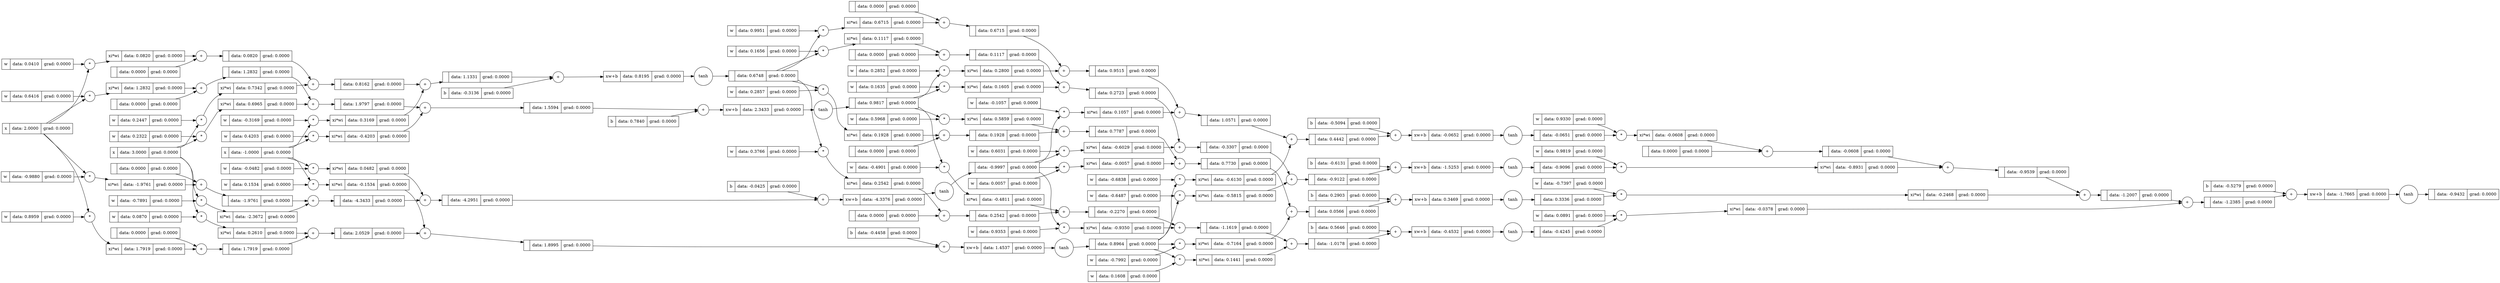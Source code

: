 digraph {
rankdir="LR"
node [shape=record]
    0 [label="{ w | data: 0.0410 | grad: 0.0000 }"]
    1 [label="{ w | data: 0.2447 | grad: 0.0000 }"]
    2 [label="{ w | data: -0.3169 | grad: 0.0000 }"]
    3 [label="{ b | data: -0.3136 | grad: 0.0000 }"]
    4 [label="{ w | data: 0.6416 | grad: 0.0000 }"]
    5 [label="{ w | data: 0.2322 | grad: 0.0000 }"]
    6 [label="{ w | data: 0.4203 | grad: 0.0000 }"]
    7 [label="{ b | data: 0.7840 | grad: 0.0000 }"]
    8 [label="{ w | data: -0.9880 | grad: 0.0000 }"]
    9 [label="{ w | data: -0.7891 | grad: 0.0000 }"]
    10 [label="{ w | data: -0.0482 | grad: 0.0000 }"]
    11 [label="{ b | data: -0.0425 | grad: 0.0000 }"]
    12 [label="{ w | data: 0.8959 | grad: 0.0000 }"]
    13 [label="{ w | data: 0.0870 | grad: 0.0000 }"]
    14 [label="{ w | data: 0.1534 | grad: 0.0000 }"]
    15 [label="{ b | data: -0.4458 | grad: 0.0000 }"]
    16 [label="{ w | data: 0.9951 | grad: 0.0000 }"]
    17 [label="{ w | data: 0.2852 | grad: 0.0000 }"]
    18 [label="{ w | data: -0.1057 | grad: 0.0000 }"]
    19 [label="{ w | data: -0.6838 | grad: 0.0000 }"]
    20 [label="{ b | data: -0.5094 | grad: 0.0000 }"]
    21 [label="{ w | data: 0.1656 | grad: 0.0000 }"]
    22 [label="{ w | data: 0.1635 | grad: 0.0000 }"]
    23 [label="{ w | data: 0.6031 | grad: 0.0000 }"]
    24 [label="{ w | data: -0.6487 | grad: 0.0000 }"]
    25 [label="{ b | data: -0.6131 | grad: 0.0000 }"]
    26 [label="{ w | data: 0.2857 | grad: 0.0000 }"]
    27 [label="{ w | data: 0.5968 | grad: 0.0000 }"]
    28 [label="{ w | data: 0.0057 | grad: 0.0000 }"]
    29 [label="{ w | data: -0.7992 | grad: 0.0000 }"]
    30 [label="{ b | data: 0.2903 | grad: 0.0000 }"]
    31 [label="{ w | data: 0.3766 | grad: 0.0000 }"]
    32 [label="{ w | data: -0.4901 | grad: 0.0000 }"]
    33 [label="{ w | data: 0.9353 | grad: 0.0000 }"]
    34 [label="{ w | data: 0.1608 | grad: 0.0000 }"]
    35 [label="{ b | data: 0.5646 | grad: 0.0000 }"]
    36 [label="{ w | data: 0.9330 | grad: 0.0000 }"]
    37 [label="{ w | data: 0.9819 | grad: 0.0000 }"]
    38 [label="{ w | data: -0.7397 | grad: 0.0000 }"]
    39 [label="{ w | data: 0.0891 | grad: 0.0000 }"]
    40 [label="{ b | data: -0.5279 | grad: 0.0000 }"]
    41 [label="{ x | data: 2.0000 | grad: 0.0000 }"]
    42 [label="{ x | data: 3.0000 | grad: 0.0000 }"]
    43 [label="{ x | data: -1.0000 | grad: 0.0000 }"]
    44 [label="{  | data: 0.0000 | grad: 0.0000 }"]
    45 [label="{ xi*wi | data: 0.0820 | grad: 0.0000 }"]
    45999 [label="*" shape=circle]
    46 [label="{  | data: 0.0820 | grad: 0.0000 }"]
    46999 [label="+" shape=circle]
    47 [label="{ xi*wi | data: 0.7342 | grad: 0.0000 }"]
    47999 [label="*" shape=circle]
    48 [label="{  | data: 0.8162 | grad: 0.0000 }"]
    48999 [label="+" shape=circle]
    49 [label="{ xi*wi | data: 0.3169 | grad: 0.0000 }"]
    49999 [label="*" shape=circle]
    50 [label="{  | data: 1.1331 | grad: 0.0000 }"]
    50999 [label="+" shape=circle]
    51 [label="{ xw+b | data: 0.8195 | grad: 0.0000 }"]
    51999 [label="+" shape=circle]
    52 [label="{  | data: 0.6748 | grad: 0.0000 }"]
    52999 [label="tanh" shape=circle]
    53 [label="{  | data: 0.0000 | grad: 0.0000 }"]
    54 [label="{ xi*wi | data: 1.2832 | grad: 0.0000 }"]
    54999 [label="*" shape=circle]
    55 [label="{  | data: 1.2832 | grad: 0.0000 }"]
    55999 [label="+" shape=circle]
    56 [label="{ xi*wi | data: 0.6965 | grad: 0.0000 }"]
    56999 [label="*" shape=circle]
    57 [label="{  | data: 1.9797 | grad: 0.0000 }"]
    57999 [label="+" shape=circle]
    58 [label="{ xi*wi | data: -0.4203 | grad: 0.0000 }"]
    58999 [label="*" shape=circle]
    59 [label="{  | data: 1.5594 | grad: 0.0000 }"]
    59999 [label="+" shape=circle]
    60 [label="{ xw+b | data: 2.3433 | grad: 0.0000 }"]
    60999 [label="+" shape=circle]
    61 [label="{  | data: 0.9817 | grad: 0.0000 }"]
    61999 [label="tanh" shape=circle]
    62 [label="{  | data: 0.0000 | grad: 0.0000 }"]
    63 [label="{ xi*wi | data: -1.9761 | grad: 0.0000 }"]
    63999 [label="*" shape=circle]
    64 [label="{  | data: -1.9761 | grad: 0.0000 }"]
    64999 [label="+" shape=circle]
    65 [label="{ xi*wi | data: -2.3672 | grad: 0.0000 }"]
    65999 [label="*" shape=circle]
    66 [label="{  | data: -4.3433 | grad: 0.0000 }"]
    66999 [label="+" shape=circle]
    67 [label="{ xi*wi | data: 0.0482 | grad: 0.0000 }"]
    67999 [label="*" shape=circle]
    68 [label="{  | data: -4.2951 | grad: 0.0000 }"]
    68999 [label="+" shape=circle]
    69 [label="{ xw+b | data: -4.3376 | grad: 0.0000 }"]
    69999 [label="+" shape=circle]
    70 [label="{  | data: -0.9997 | grad: 0.0000 }"]
    70999 [label="tanh" shape=circle]
    71 [label="{  | data: 0.0000 | grad: 0.0000 }"]
    72 [label="{ xi*wi | data: 1.7919 | grad: 0.0000 }"]
    72999 [label="*" shape=circle]
    73 [label="{  | data: 1.7919 | grad: 0.0000 }"]
    73999 [label="+" shape=circle]
    74 [label="{ xi*wi | data: 0.2610 | grad: 0.0000 }"]
    74999 [label="*" shape=circle]
    75 [label="{  | data: 2.0529 | grad: 0.0000 }"]
    75999 [label="+" shape=circle]
    76 [label="{ xi*wi | data: -0.1534 | grad: 0.0000 }"]
    76999 [label="*" shape=circle]
    77 [label="{  | data: 1.8995 | grad: 0.0000 }"]
    77999 [label="+" shape=circle]
    78 [label="{ xw+b | data: 1.4537 | grad: 0.0000 }"]
    78999 [label="+" shape=circle]
    79 [label="{  | data: 0.8964 | grad: 0.0000 }"]
    79999 [label="tanh" shape=circle]
    80 [label="{  | data: 0.0000 | grad: 0.0000 }"]
    81 [label="{ xi*wi | data: 0.6715 | grad: 0.0000 }"]
    81999 [label="*" shape=circle]
    82 [label="{  | data: 0.6715 | grad: 0.0000 }"]
    82999 [label="+" shape=circle]
    83 [label="{ xi*wi | data: 0.2800 | grad: 0.0000 }"]
    83999 [label="*" shape=circle]
    84 [label="{  | data: 0.9515 | grad: 0.0000 }"]
    84999 [label="+" shape=circle]
    85 [label="{ xi*wi | data: 0.1057 | grad: 0.0000 }"]
    85999 [label="*" shape=circle]
    86 [label="{  | data: 1.0571 | grad: 0.0000 }"]
    86999 [label="+" shape=circle]
    87 [label="{ xi*wi | data: -0.6130 | grad: 0.0000 }"]
    87999 [label="*" shape=circle]
    88 [label="{  | data: 0.4442 | grad: 0.0000 }"]
    88999 [label="+" shape=circle]
    89 [label="{ xw+b | data: -0.0652 | grad: 0.0000 }"]
    89999 [label="+" shape=circle]
    90 [label="{  | data: -0.0651 | grad: 0.0000 }"]
    90999 [label="tanh" shape=circle]
    91 [label="{  | data: 0.0000 | grad: 0.0000 }"]
    92 [label="{ xi*wi | data: 0.1117 | grad: 0.0000 }"]
    92999 [label="*" shape=circle]
    93 [label="{  | data: 0.1117 | grad: 0.0000 }"]
    93999 [label="+" shape=circle]
    94 [label="{ xi*wi | data: 0.1605 | grad: 0.0000 }"]
    94999 [label="*" shape=circle]
    95 [label="{  | data: 0.2723 | grad: 0.0000 }"]
    95999 [label="+" shape=circle]
    96 [label="{ xi*wi | data: -0.6029 | grad: 0.0000 }"]
    96999 [label="*" shape=circle]
    97 [label="{  | data: -0.3307 | grad: 0.0000 }"]
    97999 [label="+" shape=circle]
    98 [label="{ xi*wi | data: -0.5815 | grad: 0.0000 }"]
    98999 [label="*" shape=circle]
    99 [label="{  | data: -0.9122 | grad: 0.0000 }"]
    99999 [label="+" shape=circle]
    100 [label="{ xw+b | data: -1.5253 | grad: 0.0000 }"]
    100999 [label="+" shape=circle]
    101 [label="{  | data: -0.9096 | grad: 0.0000 }"]
    101999 [label="tanh" shape=circle]
    102 [label="{  | data: 0.0000 | grad: 0.0000 }"]
    103 [label="{ xi*wi | data: 0.1928 | grad: 0.0000 }"]
    103999 [label="*" shape=circle]
    104 [label="{  | data: 0.1928 | grad: 0.0000 }"]
    104999 [label="+" shape=circle]
    105 [label="{ xi*wi | data: 0.5859 | grad: 0.0000 }"]
    105999 [label="*" shape=circle]
    106 [label="{  | data: 0.7787 | grad: 0.0000 }"]
    106999 [label="+" shape=circle]
    107 [label="{ xi*wi | data: -0.0057 | grad: 0.0000 }"]
    107999 [label="*" shape=circle]
    108 [label="{  | data: 0.7730 | grad: 0.0000 }"]
    108999 [label="+" shape=circle]
    109 [label="{ xi*wi | data: -0.7164 | grad: 0.0000 }"]
    109999 [label="*" shape=circle]
    110 [label="{  | data: 0.0566 | grad: 0.0000 }"]
    110999 [label="+" shape=circle]
    111 [label="{ xw+b | data: 0.3469 | grad: 0.0000 }"]
    111999 [label="+" shape=circle]
    112 [label="{  | data: 0.3336 | grad: 0.0000 }"]
    112999 [label="tanh" shape=circle]
    113 [label="{  | data: 0.0000 | grad: 0.0000 }"]
    114 [label="{ xi*wi | data: 0.2542 | grad: 0.0000 }"]
    114999 [label="*" shape=circle]
    115 [label="{  | data: 0.2542 | grad: 0.0000 }"]
    115999 [label="+" shape=circle]
    116 [label="{ xi*wi | data: -0.4811 | grad: 0.0000 }"]
    116999 [label="*" shape=circle]
    117 [label="{  | data: -0.2270 | grad: 0.0000 }"]
    117999 [label="+" shape=circle]
    118 [label="{ xi*wi | data: -0.9350 | grad: 0.0000 }"]
    118999 [label="*" shape=circle]
    119 [label="{  | data: -1.1619 | grad: 0.0000 }"]
    119999 [label="+" shape=circle]
    120 [label="{ xi*wi | data: 0.1441 | grad: 0.0000 }"]
    120999 [label="*" shape=circle]
    121 [label="{  | data: -1.0178 | grad: 0.0000 }"]
    121999 [label="+" shape=circle]
    122 [label="{ xw+b | data: -0.4532 | grad: 0.0000 }"]
    122999 [label="+" shape=circle]
    123 [label="{  | data: -0.4245 | grad: 0.0000 }"]
    123999 [label="tanh" shape=circle]
    124 [label="{  | data: 0.0000 | grad: 0.0000 }"]
    125 [label="{ xi*wi | data: -0.0608 | grad: 0.0000 }"]
    125999 [label="*" shape=circle]
    126 [label="{  | data: -0.0608 | grad: 0.0000 }"]
    126999 [label="+" shape=circle]
    127 [label="{ xi*wi | data: -0.8931 | grad: 0.0000 }"]
    127999 [label="*" shape=circle]
    128 [label="{  | data: -0.9539 | grad: 0.0000 }"]
    128999 [label="+" shape=circle]
    129 [label="{ xi*wi | data: -0.2468 | grad: 0.0000 }"]
    129999 [label="*" shape=circle]
    130 [label="{  | data: -1.2007 | grad: 0.0000 }"]
    130999 [label="+" shape=circle]
    131 [label="{ xi*wi | data: -0.0378 | grad: 0.0000 }"]
    131999 [label="*" shape=circle]
    132 [label="{  | data: -1.2385 | grad: 0.0000 }"]
    132999 [label="+" shape=circle]
    133 [label="{ xw+b | data: -1.7665 | grad: 0.0000 }"]
    133999 [label="+" shape=circle]
    134 [label="{  | data: -0.9432 | grad: 0.0000 }"]
    134999 [label="tanh" shape=circle]

    41 -> 45999
    45999 -> 45
    0 -> 45999

    44 -> 46999
    46999 -> 46
    45 -> 46999

    42 -> 47999
    47999 -> 47
    1 -> 47999

    46 -> 48999
    48999 -> 48
    47 -> 48999

    43 -> 49999
    49999 -> 49
    2 -> 49999

    48 -> 50999
    50999 -> 50
    49 -> 50999

    50 -> 51999
    51999 -> 51
    3 -> 51999

    51 -> 52999
    52999 -> 52
    41 -> 54999
    54999 -> 54
    4 -> 54999

    53 -> 55999
    55999 -> 55
    54 -> 55999

    42 -> 56999
    56999 -> 56
    5 -> 56999

    55 -> 57999
    57999 -> 57
    56 -> 57999

    43 -> 58999
    58999 -> 58
    6 -> 58999

    57 -> 59999
    59999 -> 59
    58 -> 59999

    59 -> 60999
    60999 -> 60
    7 -> 60999

    60 -> 61999
    61999 -> 61
    41 -> 63999
    63999 -> 63
    8 -> 63999

    62 -> 64999
    64999 -> 64
    63 -> 64999

    42 -> 65999
    65999 -> 65
    9 -> 65999

    64 -> 66999
    66999 -> 66
    65 -> 66999

    43 -> 67999
    67999 -> 67
    10 -> 67999

    66 -> 68999
    68999 -> 68
    67 -> 68999

    68 -> 69999
    69999 -> 69
    11 -> 69999

    69 -> 70999
    70999 -> 70
    41 -> 72999
    72999 -> 72
    12 -> 72999

    71 -> 73999
    73999 -> 73
    72 -> 73999

    42 -> 74999
    74999 -> 74
    13 -> 74999

    73 -> 75999
    75999 -> 75
    74 -> 75999

    43 -> 76999
    76999 -> 76
    14 -> 76999

    75 -> 77999
    77999 -> 77
    76 -> 77999

    77 -> 78999
    78999 -> 78
    15 -> 78999

    78 -> 79999
    79999 -> 79
    52 -> 81999
    81999 -> 81
    16 -> 81999

    80 -> 82999
    82999 -> 82
    81 -> 82999

    61 -> 83999
    83999 -> 83
    17 -> 83999

    82 -> 84999
    84999 -> 84
    83 -> 84999

    70 -> 85999
    85999 -> 85
    18 -> 85999

    84 -> 86999
    86999 -> 86
    85 -> 86999

    79 -> 87999
    87999 -> 87
    19 -> 87999

    86 -> 88999
    88999 -> 88
    87 -> 88999

    88 -> 89999
    89999 -> 89
    20 -> 89999

    89 -> 90999
    90999 -> 90
    52 -> 92999
    92999 -> 92
    21 -> 92999

    91 -> 93999
    93999 -> 93
    92 -> 93999

    61 -> 94999
    94999 -> 94
    22 -> 94999

    93 -> 95999
    95999 -> 95
    94 -> 95999

    70 -> 96999
    96999 -> 96
    23 -> 96999

    95 -> 97999
    97999 -> 97
    96 -> 97999

    79 -> 98999
    98999 -> 98
    24 -> 98999

    97 -> 99999
    99999 -> 99
    98 -> 99999

    99 -> 100999
    100999 -> 100
    25 -> 100999

    100 -> 101999
    101999 -> 101
    52 -> 103999
    103999 -> 103
    26 -> 103999

    102 -> 104999
    104999 -> 104
    103 -> 104999

    61 -> 105999
    105999 -> 105
    27 -> 105999

    104 -> 106999
    106999 -> 106
    105 -> 106999

    70 -> 107999
    107999 -> 107
    28 -> 107999

    106 -> 108999
    108999 -> 108
    107 -> 108999

    79 -> 109999
    109999 -> 109
    29 -> 109999

    108 -> 110999
    110999 -> 110
    109 -> 110999

    110 -> 111999
    111999 -> 111
    30 -> 111999

    111 -> 112999
    112999 -> 112
    52 -> 114999
    114999 -> 114
    31 -> 114999

    113 -> 115999
    115999 -> 115
    114 -> 115999

    61 -> 116999
    116999 -> 116
    32 -> 116999

    115 -> 117999
    117999 -> 117
    116 -> 117999

    70 -> 118999
    118999 -> 118
    33 -> 118999

    117 -> 119999
    119999 -> 119
    118 -> 119999

    79 -> 120999
    120999 -> 120
    34 -> 120999

    119 -> 121999
    121999 -> 121
    120 -> 121999

    121 -> 122999
    122999 -> 122
    35 -> 122999

    122 -> 123999
    123999 -> 123
    90 -> 125999
    125999 -> 125
    36 -> 125999

    124 -> 126999
    126999 -> 126
    125 -> 126999

    101 -> 127999
    127999 -> 127
    37 -> 127999

    126 -> 128999
    128999 -> 128
    127 -> 128999

    112 -> 129999
    129999 -> 129
    38 -> 129999

    128 -> 130999
    130999 -> 130
    129 -> 130999

    123 -> 131999
    131999 -> 131
    39 -> 131999

    130 -> 132999
    132999 -> 132
    131 -> 132999

    132 -> 133999
    133999 -> 133
    40 -> 133999

    133 -> 134999
    134999 -> 134
}